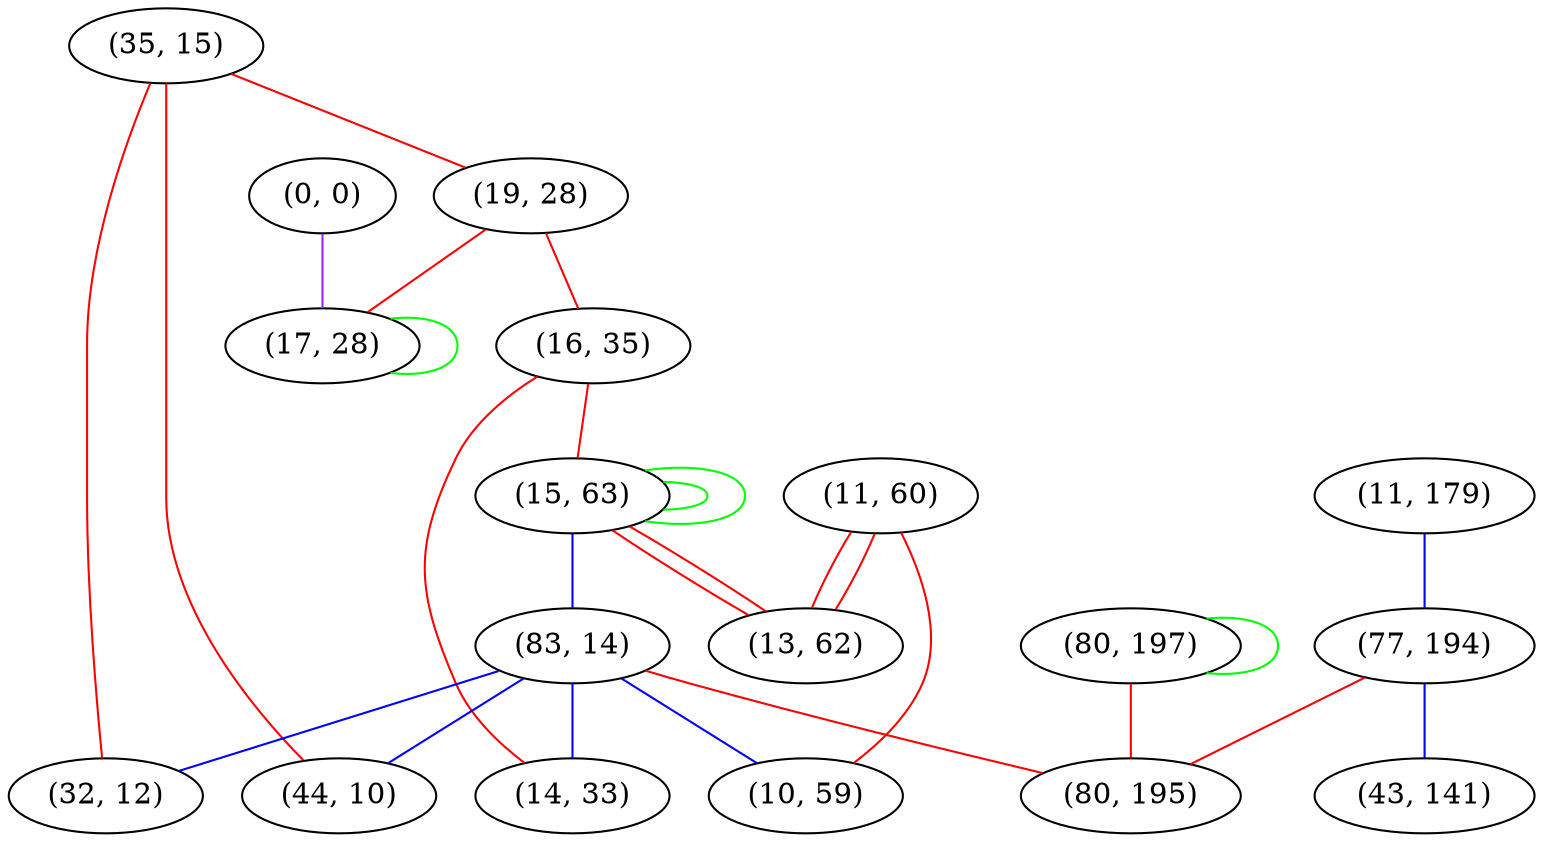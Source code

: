 graph "" {
"(35, 15)";
"(0, 0)";
"(19, 28)";
"(80, 197)";
"(17, 28)";
"(16, 35)";
"(11, 60)";
"(15, 63)";
"(83, 14)";
"(32, 12)";
"(14, 33)";
"(10, 59)";
"(13, 62)";
"(44, 10)";
"(11, 179)";
"(77, 194)";
"(80, 195)";
"(43, 141)";
"(35, 15)" -- "(44, 10)"  [color=red, key=0, weight=1];
"(35, 15)" -- "(19, 28)"  [color=red, key=0, weight=1];
"(35, 15)" -- "(32, 12)"  [color=red, key=0, weight=1];
"(0, 0)" -- "(17, 28)"  [color=purple, key=0, weight=4];
"(19, 28)" -- "(16, 35)"  [color=red, key=0, weight=1];
"(19, 28)" -- "(17, 28)"  [color=red, key=0, weight=1];
"(80, 197)" -- "(80, 195)"  [color=red, key=0, weight=1];
"(80, 197)" -- "(80, 197)"  [color=green, key=0, weight=2];
"(17, 28)" -- "(17, 28)"  [color=green, key=0, weight=2];
"(16, 35)" -- "(14, 33)"  [color=red, key=0, weight=1];
"(16, 35)" -- "(15, 63)"  [color=red, key=0, weight=1];
"(11, 60)" -- "(13, 62)"  [color=red, key=0, weight=1];
"(11, 60)" -- "(13, 62)"  [color=red, key=1, weight=1];
"(11, 60)" -- "(10, 59)"  [color=red, key=0, weight=1];
"(15, 63)" -- "(13, 62)"  [color=red, key=0, weight=1];
"(15, 63)" -- "(13, 62)"  [color=red, key=1, weight=1];
"(15, 63)" -- "(15, 63)"  [color=green, key=0, weight=2];
"(15, 63)" -- "(15, 63)"  [color=green, key=1, weight=2];
"(15, 63)" -- "(83, 14)"  [color=blue, key=0, weight=3];
"(83, 14)" -- "(80, 195)"  [color=red, key=0, weight=1];
"(83, 14)" -- "(32, 12)"  [color=blue, key=0, weight=3];
"(83, 14)" -- "(14, 33)"  [color=blue, key=0, weight=3];
"(83, 14)" -- "(10, 59)"  [color=blue, key=0, weight=3];
"(83, 14)" -- "(44, 10)"  [color=blue, key=0, weight=3];
"(11, 179)" -- "(77, 194)"  [color=blue, key=0, weight=3];
"(77, 194)" -- "(80, 195)"  [color=red, key=0, weight=1];
"(77, 194)" -- "(43, 141)"  [color=blue, key=0, weight=3];
}
